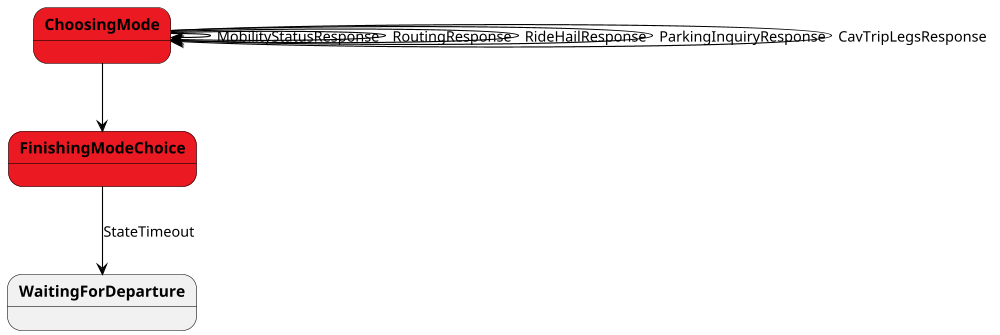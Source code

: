 @startuml

scale 1000 width
skinparam stateBorderColor #black
skinparam stateFontStyle bold
skinparam arrowColor #black

' BeamAgent: States '
state ChoosingMode #eb1921

state FinishingModeChoice #eb1921

'Transition State'

FinishingModeChoice --> WaitingForDeparture : StateTimeout
ChoosingMode --> ChoosingMode : MobilityStatusResponse
ChoosingMode --> ChoosingMode : RoutingResponse
ChoosingMode --> ChoosingMode : RideHailResponse
ChoosingMode --> ChoosingMode : ParkingInquiryResponse
ChoosingMode --> ChoosingMode : CavTripLegsResponse
ChoosingMode --> FinishingModeChoice



@enduml